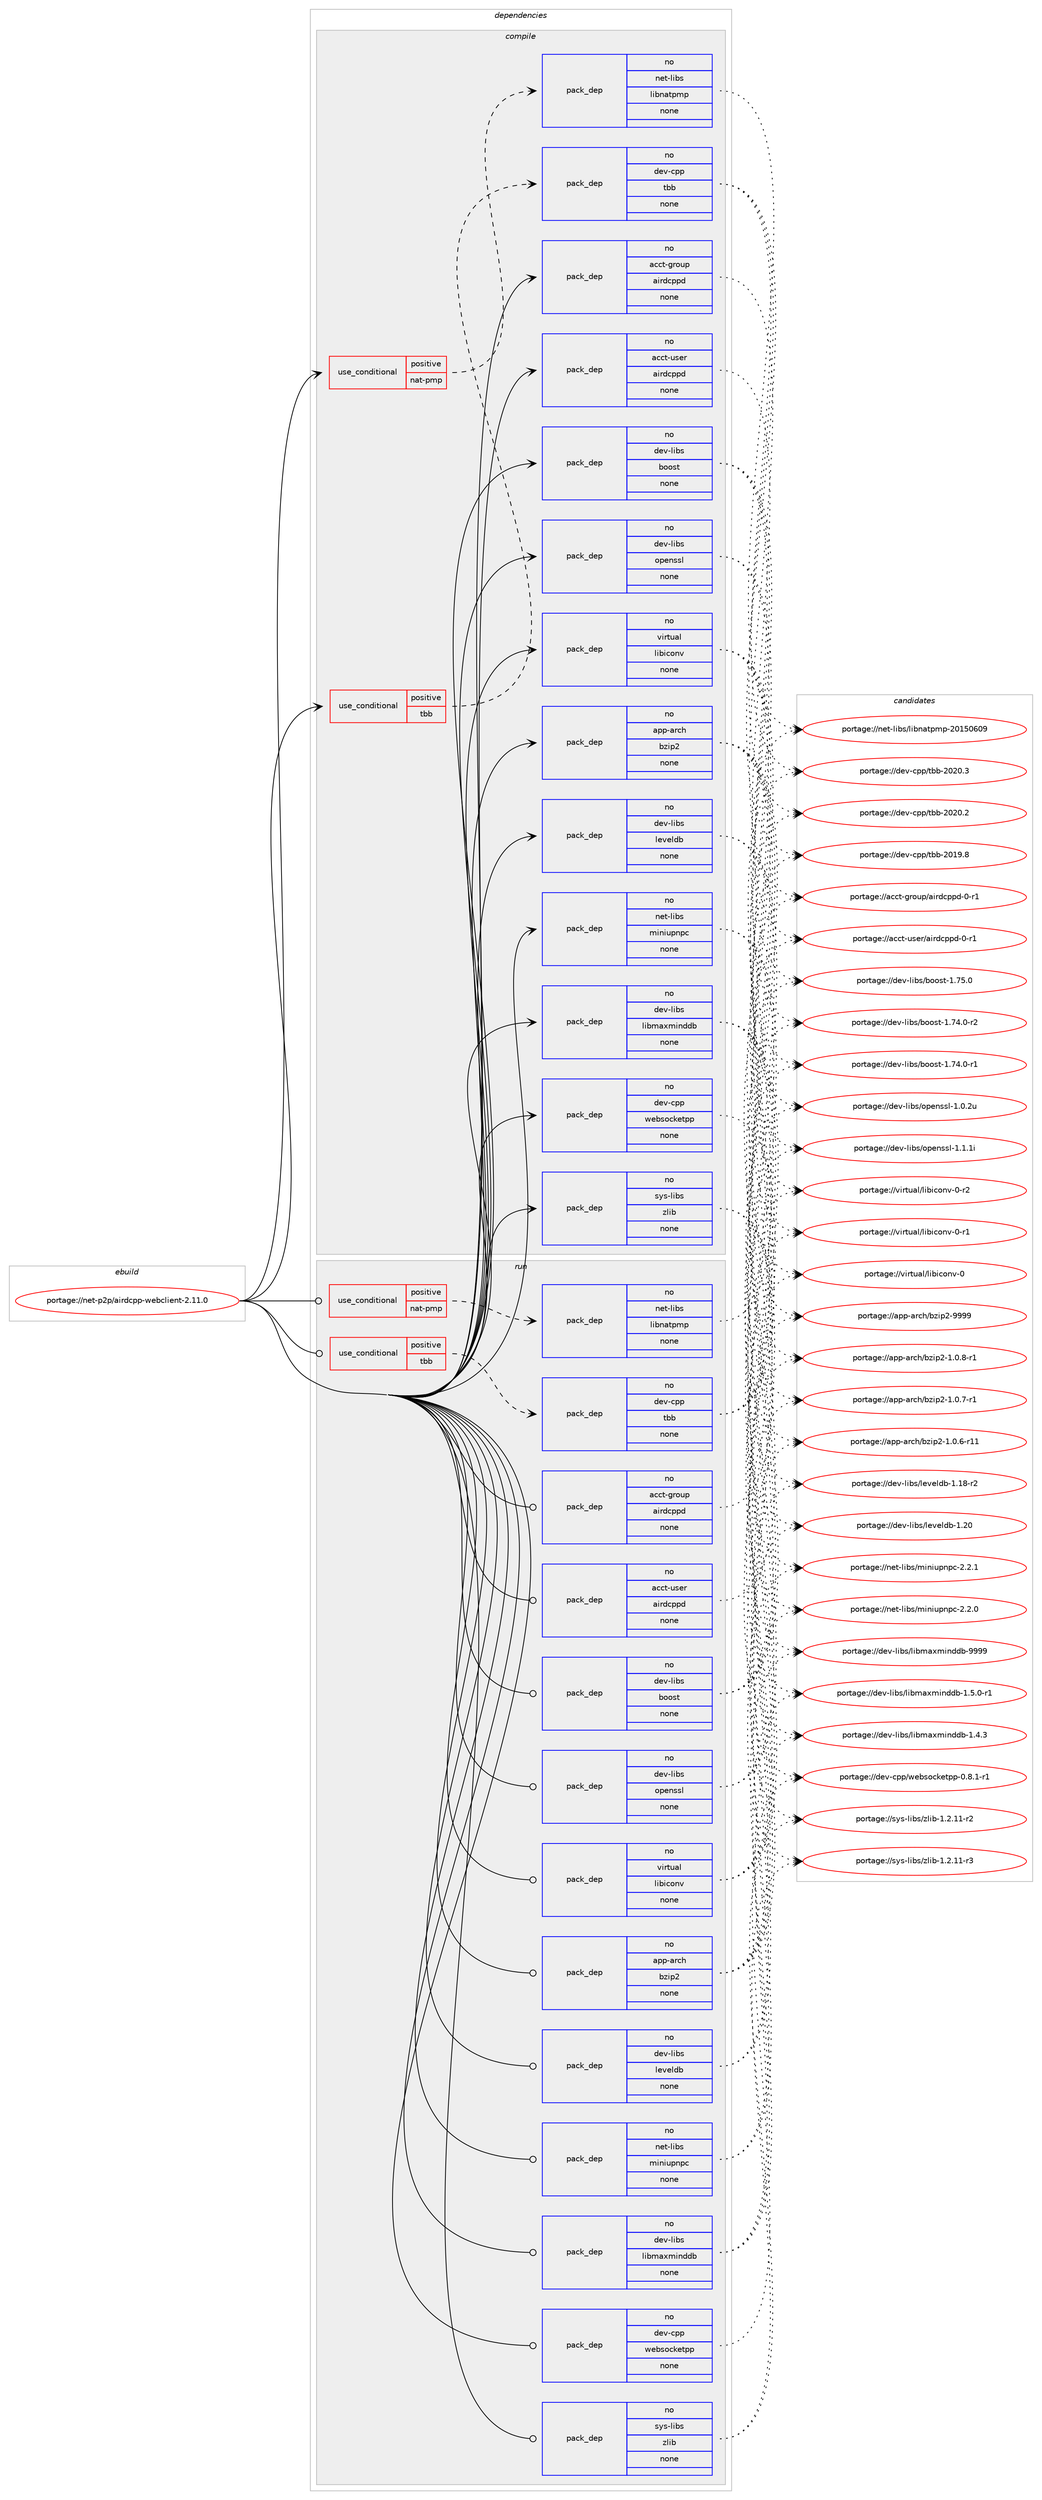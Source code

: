 digraph prolog {

# *************
# Graph options
# *************

newrank=true;
concentrate=true;
compound=true;
graph [rankdir=LR,fontname=Helvetica,fontsize=10,ranksep=1.5];#, ranksep=2.5, nodesep=0.2];
edge  [arrowhead=vee];
node  [fontname=Helvetica,fontsize=10];

# **********
# The ebuild
# **********

subgraph cluster_leftcol {
color=gray;
rank=same;
label=<<i>ebuild</i>>;
id [label="portage://net-p2p/airdcpp-webclient-2.11.0", color=red, width=4, href="../net-p2p/airdcpp-webclient-2.11.0.svg"];
}

# ****************
# The dependencies
# ****************

subgraph cluster_midcol {
color=gray;
label=<<i>dependencies</i>>;
subgraph cluster_compile {
fillcolor="#eeeeee";
style=filled;
label=<<i>compile</i>>;
subgraph cond3184 {
dependency11014 [label=<<TABLE BORDER="0" CELLBORDER="1" CELLSPACING="0" CELLPADDING="4"><TR><TD ROWSPAN="3" CELLPADDING="10">use_conditional</TD></TR><TR><TD>positive</TD></TR><TR><TD>nat-pmp</TD></TR></TABLE>>, shape=none, color=red];
subgraph pack7729 {
dependency11015 [label=<<TABLE BORDER="0" CELLBORDER="1" CELLSPACING="0" CELLPADDING="4" WIDTH="220"><TR><TD ROWSPAN="6" CELLPADDING="30">pack_dep</TD></TR><TR><TD WIDTH="110">no</TD></TR><TR><TD>net-libs</TD></TR><TR><TD>libnatpmp</TD></TR><TR><TD>none</TD></TR><TR><TD></TD></TR></TABLE>>, shape=none, color=blue];
}
dependency11014:e -> dependency11015:w [weight=20,style="dashed",arrowhead="vee"];
}
id:e -> dependency11014:w [weight=20,style="solid",arrowhead="vee"];
subgraph cond3185 {
dependency11016 [label=<<TABLE BORDER="0" CELLBORDER="1" CELLSPACING="0" CELLPADDING="4"><TR><TD ROWSPAN="3" CELLPADDING="10">use_conditional</TD></TR><TR><TD>positive</TD></TR><TR><TD>tbb</TD></TR></TABLE>>, shape=none, color=red];
subgraph pack7730 {
dependency11017 [label=<<TABLE BORDER="0" CELLBORDER="1" CELLSPACING="0" CELLPADDING="4" WIDTH="220"><TR><TD ROWSPAN="6" CELLPADDING="30">pack_dep</TD></TR><TR><TD WIDTH="110">no</TD></TR><TR><TD>dev-cpp</TD></TR><TR><TD>tbb</TD></TR><TR><TD>none</TD></TR><TR><TD></TD></TR></TABLE>>, shape=none, color=blue];
}
dependency11016:e -> dependency11017:w [weight=20,style="dashed",arrowhead="vee"];
}
id:e -> dependency11016:w [weight=20,style="solid",arrowhead="vee"];
subgraph pack7731 {
dependency11018 [label=<<TABLE BORDER="0" CELLBORDER="1" CELLSPACING="0" CELLPADDING="4" WIDTH="220"><TR><TD ROWSPAN="6" CELLPADDING="30">pack_dep</TD></TR><TR><TD WIDTH="110">no</TD></TR><TR><TD>acct-group</TD></TR><TR><TD>airdcppd</TD></TR><TR><TD>none</TD></TR><TR><TD></TD></TR></TABLE>>, shape=none, color=blue];
}
id:e -> dependency11018:w [weight=20,style="solid",arrowhead="vee"];
subgraph pack7732 {
dependency11019 [label=<<TABLE BORDER="0" CELLBORDER="1" CELLSPACING="0" CELLPADDING="4" WIDTH="220"><TR><TD ROWSPAN="6" CELLPADDING="30">pack_dep</TD></TR><TR><TD WIDTH="110">no</TD></TR><TR><TD>acct-user</TD></TR><TR><TD>airdcppd</TD></TR><TR><TD>none</TD></TR><TR><TD></TD></TR></TABLE>>, shape=none, color=blue];
}
id:e -> dependency11019:w [weight=20,style="solid",arrowhead="vee"];
subgraph pack7733 {
dependency11020 [label=<<TABLE BORDER="0" CELLBORDER="1" CELLSPACING="0" CELLPADDING="4" WIDTH="220"><TR><TD ROWSPAN="6" CELLPADDING="30">pack_dep</TD></TR><TR><TD WIDTH="110">no</TD></TR><TR><TD>app-arch</TD></TR><TR><TD>bzip2</TD></TR><TR><TD>none</TD></TR><TR><TD></TD></TR></TABLE>>, shape=none, color=blue];
}
id:e -> dependency11020:w [weight=20,style="solid",arrowhead="vee"];
subgraph pack7734 {
dependency11021 [label=<<TABLE BORDER="0" CELLBORDER="1" CELLSPACING="0" CELLPADDING="4" WIDTH="220"><TR><TD ROWSPAN="6" CELLPADDING="30">pack_dep</TD></TR><TR><TD WIDTH="110">no</TD></TR><TR><TD>dev-cpp</TD></TR><TR><TD>websocketpp</TD></TR><TR><TD>none</TD></TR><TR><TD></TD></TR></TABLE>>, shape=none, color=blue];
}
id:e -> dependency11021:w [weight=20,style="solid",arrowhead="vee"];
subgraph pack7735 {
dependency11022 [label=<<TABLE BORDER="0" CELLBORDER="1" CELLSPACING="0" CELLPADDING="4" WIDTH="220"><TR><TD ROWSPAN="6" CELLPADDING="30">pack_dep</TD></TR><TR><TD WIDTH="110">no</TD></TR><TR><TD>dev-libs</TD></TR><TR><TD>boost</TD></TR><TR><TD>none</TD></TR><TR><TD></TD></TR></TABLE>>, shape=none, color=blue];
}
id:e -> dependency11022:w [weight=20,style="solid",arrowhead="vee"];
subgraph pack7736 {
dependency11023 [label=<<TABLE BORDER="0" CELLBORDER="1" CELLSPACING="0" CELLPADDING="4" WIDTH="220"><TR><TD ROWSPAN="6" CELLPADDING="30">pack_dep</TD></TR><TR><TD WIDTH="110">no</TD></TR><TR><TD>dev-libs</TD></TR><TR><TD>leveldb</TD></TR><TR><TD>none</TD></TR><TR><TD></TD></TR></TABLE>>, shape=none, color=blue];
}
id:e -> dependency11023:w [weight=20,style="solid",arrowhead="vee"];
subgraph pack7737 {
dependency11024 [label=<<TABLE BORDER="0" CELLBORDER="1" CELLSPACING="0" CELLPADDING="4" WIDTH="220"><TR><TD ROWSPAN="6" CELLPADDING="30">pack_dep</TD></TR><TR><TD WIDTH="110">no</TD></TR><TR><TD>dev-libs</TD></TR><TR><TD>libmaxminddb</TD></TR><TR><TD>none</TD></TR><TR><TD></TD></TR></TABLE>>, shape=none, color=blue];
}
id:e -> dependency11024:w [weight=20,style="solid",arrowhead="vee"];
subgraph pack7738 {
dependency11025 [label=<<TABLE BORDER="0" CELLBORDER="1" CELLSPACING="0" CELLPADDING="4" WIDTH="220"><TR><TD ROWSPAN="6" CELLPADDING="30">pack_dep</TD></TR><TR><TD WIDTH="110">no</TD></TR><TR><TD>dev-libs</TD></TR><TR><TD>openssl</TD></TR><TR><TD>none</TD></TR><TR><TD></TD></TR></TABLE>>, shape=none, color=blue];
}
id:e -> dependency11025:w [weight=20,style="solid",arrowhead="vee"];
subgraph pack7739 {
dependency11026 [label=<<TABLE BORDER="0" CELLBORDER="1" CELLSPACING="0" CELLPADDING="4" WIDTH="220"><TR><TD ROWSPAN="6" CELLPADDING="30">pack_dep</TD></TR><TR><TD WIDTH="110">no</TD></TR><TR><TD>net-libs</TD></TR><TR><TD>miniupnpc</TD></TR><TR><TD>none</TD></TR><TR><TD></TD></TR></TABLE>>, shape=none, color=blue];
}
id:e -> dependency11026:w [weight=20,style="solid",arrowhead="vee"];
subgraph pack7740 {
dependency11027 [label=<<TABLE BORDER="0" CELLBORDER="1" CELLSPACING="0" CELLPADDING="4" WIDTH="220"><TR><TD ROWSPAN="6" CELLPADDING="30">pack_dep</TD></TR><TR><TD WIDTH="110">no</TD></TR><TR><TD>sys-libs</TD></TR><TR><TD>zlib</TD></TR><TR><TD>none</TD></TR><TR><TD></TD></TR></TABLE>>, shape=none, color=blue];
}
id:e -> dependency11027:w [weight=20,style="solid",arrowhead="vee"];
subgraph pack7741 {
dependency11028 [label=<<TABLE BORDER="0" CELLBORDER="1" CELLSPACING="0" CELLPADDING="4" WIDTH="220"><TR><TD ROWSPAN="6" CELLPADDING="30">pack_dep</TD></TR><TR><TD WIDTH="110">no</TD></TR><TR><TD>virtual</TD></TR><TR><TD>libiconv</TD></TR><TR><TD>none</TD></TR><TR><TD></TD></TR></TABLE>>, shape=none, color=blue];
}
id:e -> dependency11028:w [weight=20,style="solid",arrowhead="vee"];
}
subgraph cluster_compileandrun {
fillcolor="#eeeeee";
style=filled;
label=<<i>compile and run</i>>;
}
subgraph cluster_run {
fillcolor="#eeeeee";
style=filled;
label=<<i>run</i>>;
subgraph cond3186 {
dependency11029 [label=<<TABLE BORDER="0" CELLBORDER="1" CELLSPACING="0" CELLPADDING="4"><TR><TD ROWSPAN="3" CELLPADDING="10">use_conditional</TD></TR><TR><TD>positive</TD></TR><TR><TD>nat-pmp</TD></TR></TABLE>>, shape=none, color=red];
subgraph pack7742 {
dependency11030 [label=<<TABLE BORDER="0" CELLBORDER="1" CELLSPACING="0" CELLPADDING="4" WIDTH="220"><TR><TD ROWSPAN="6" CELLPADDING="30">pack_dep</TD></TR><TR><TD WIDTH="110">no</TD></TR><TR><TD>net-libs</TD></TR><TR><TD>libnatpmp</TD></TR><TR><TD>none</TD></TR><TR><TD></TD></TR></TABLE>>, shape=none, color=blue];
}
dependency11029:e -> dependency11030:w [weight=20,style="dashed",arrowhead="vee"];
}
id:e -> dependency11029:w [weight=20,style="solid",arrowhead="odot"];
subgraph cond3187 {
dependency11031 [label=<<TABLE BORDER="0" CELLBORDER="1" CELLSPACING="0" CELLPADDING="4"><TR><TD ROWSPAN="3" CELLPADDING="10">use_conditional</TD></TR><TR><TD>positive</TD></TR><TR><TD>tbb</TD></TR></TABLE>>, shape=none, color=red];
subgraph pack7743 {
dependency11032 [label=<<TABLE BORDER="0" CELLBORDER="1" CELLSPACING="0" CELLPADDING="4" WIDTH="220"><TR><TD ROWSPAN="6" CELLPADDING="30">pack_dep</TD></TR><TR><TD WIDTH="110">no</TD></TR><TR><TD>dev-cpp</TD></TR><TR><TD>tbb</TD></TR><TR><TD>none</TD></TR><TR><TD></TD></TR></TABLE>>, shape=none, color=blue];
}
dependency11031:e -> dependency11032:w [weight=20,style="dashed",arrowhead="vee"];
}
id:e -> dependency11031:w [weight=20,style="solid",arrowhead="odot"];
subgraph pack7744 {
dependency11033 [label=<<TABLE BORDER="0" CELLBORDER="1" CELLSPACING="0" CELLPADDING="4" WIDTH="220"><TR><TD ROWSPAN="6" CELLPADDING="30">pack_dep</TD></TR><TR><TD WIDTH="110">no</TD></TR><TR><TD>acct-group</TD></TR><TR><TD>airdcppd</TD></TR><TR><TD>none</TD></TR><TR><TD></TD></TR></TABLE>>, shape=none, color=blue];
}
id:e -> dependency11033:w [weight=20,style="solid",arrowhead="odot"];
subgraph pack7745 {
dependency11034 [label=<<TABLE BORDER="0" CELLBORDER="1" CELLSPACING="0" CELLPADDING="4" WIDTH="220"><TR><TD ROWSPAN="6" CELLPADDING="30">pack_dep</TD></TR><TR><TD WIDTH="110">no</TD></TR><TR><TD>acct-user</TD></TR><TR><TD>airdcppd</TD></TR><TR><TD>none</TD></TR><TR><TD></TD></TR></TABLE>>, shape=none, color=blue];
}
id:e -> dependency11034:w [weight=20,style="solid",arrowhead="odot"];
subgraph pack7746 {
dependency11035 [label=<<TABLE BORDER="0" CELLBORDER="1" CELLSPACING="0" CELLPADDING="4" WIDTH="220"><TR><TD ROWSPAN="6" CELLPADDING="30">pack_dep</TD></TR><TR><TD WIDTH="110">no</TD></TR><TR><TD>app-arch</TD></TR><TR><TD>bzip2</TD></TR><TR><TD>none</TD></TR><TR><TD></TD></TR></TABLE>>, shape=none, color=blue];
}
id:e -> dependency11035:w [weight=20,style="solid",arrowhead="odot"];
subgraph pack7747 {
dependency11036 [label=<<TABLE BORDER="0" CELLBORDER="1" CELLSPACING="0" CELLPADDING="4" WIDTH="220"><TR><TD ROWSPAN="6" CELLPADDING="30">pack_dep</TD></TR><TR><TD WIDTH="110">no</TD></TR><TR><TD>dev-cpp</TD></TR><TR><TD>websocketpp</TD></TR><TR><TD>none</TD></TR><TR><TD></TD></TR></TABLE>>, shape=none, color=blue];
}
id:e -> dependency11036:w [weight=20,style="solid",arrowhead="odot"];
subgraph pack7748 {
dependency11037 [label=<<TABLE BORDER="0" CELLBORDER="1" CELLSPACING="0" CELLPADDING="4" WIDTH="220"><TR><TD ROWSPAN="6" CELLPADDING="30">pack_dep</TD></TR><TR><TD WIDTH="110">no</TD></TR><TR><TD>dev-libs</TD></TR><TR><TD>boost</TD></TR><TR><TD>none</TD></TR><TR><TD></TD></TR></TABLE>>, shape=none, color=blue];
}
id:e -> dependency11037:w [weight=20,style="solid",arrowhead="odot"];
subgraph pack7749 {
dependency11038 [label=<<TABLE BORDER="0" CELLBORDER="1" CELLSPACING="0" CELLPADDING="4" WIDTH="220"><TR><TD ROWSPAN="6" CELLPADDING="30">pack_dep</TD></TR><TR><TD WIDTH="110">no</TD></TR><TR><TD>dev-libs</TD></TR><TR><TD>leveldb</TD></TR><TR><TD>none</TD></TR><TR><TD></TD></TR></TABLE>>, shape=none, color=blue];
}
id:e -> dependency11038:w [weight=20,style="solid",arrowhead="odot"];
subgraph pack7750 {
dependency11039 [label=<<TABLE BORDER="0" CELLBORDER="1" CELLSPACING="0" CELLPADDING="4" WIDTH="220"><TR><TD ROWSPAN="6" CELLPADDING="30">pack_dep</TD></TR><TR><TD WIDTH="110">no</TD></TR><TR><TD>dev-libs</TD></TR><TR><TD>libmaxminddb</TD></TR><TR><TD>none</TD></TR><TR><TD></TD></TR></TABLE>>, shape=none, color=blue];
}
id:e -> dependency11039:w [weight=20,style="solid",arrowhead="odot"];
subgraph pack7751 {
dependency11040 [label=<<TABLE BORDER="0" CELLBORDER="1" CELLSPACING="0" CELLPADDING="4" WIDTH="220"><TR><TD ROWSPAN="6" CELLPADDING="30">pack_dep</TD></TR><TR><TD WIDTH="110">no</TD></TR><TR><TD>dev-libs</TD></TR><TR><TD>openssl</TD></TR><TR><TD>none</TD></TR><TR><TD></TD></TR></TABLE>>, shape=none, color=blue];
}
id:e -> dependency11040:w [weight=20,style="solid",arrowhead="odot"];
subgraph pack7752 {
dependency11041 [label=<<TABLE BORDER="0" CELLBORDER="1" CELLSPACING="0" CELLPADDING="4" WIDTH="220"><TR><TD ROWSPAN="6" CELLPADDING="30">pack_dep</TD></TR><TR><TD WIDTH="110">no</TD></TR><TR><TD>net-libs</TD></TR><TR><TD>miniupnpc</TD></TR><TR><TD>none</TD></TR><TR><TD></TD></TR></TABLE>>, shape=none, color=blue];
}
id:e -> dependency11041:w [weight=20,style="solid",arrowhead="odot"];
subgraph pack7753 {
dependency11042 [label=<<TABLE BORDER="0" CELLBORDER="1" CELLSPACING="0" CELLPADDING="4" WIDTH="220"><TR><TD ROWSPAN="6" CELLPADDING="30">pack_dep</TD></TR><TR><TD WIDTH="110">no</TD></TR><TR><TD>sys-libs</TD></TR><TR><TD>zlib</TD></TR><TR><TD>none</TD></TR><TR><TD></TD></TR></TABLE>>, shape=none, color=blue];
}
id:e -> dependency11042:w [weight=20,style="solid",arrowhead="odot"];
subgraph pack7754 {
dependency11043 [label=<<TABLE BORDER="0" CELLBORDER="1" CELLSPACING="0" CELLPADDING="4" WIDTH="220"><TR><TD ROWSPAN="6" CELLPADDING="30">pack_dep</TD></TR><TR><TD WIDTH="110">no</TD></TR><TR><TD>virtual</TD></TR><TR><TD>libiconv</TD></TR><TR><TD>none</TD></TR><TR><TD></TD></TR></TABLE>>, shape=none, color=blue];
}
id:e -> dependency11043:w [weight=20,style="solid",arrowhead="odot"];
}
}

# **************
# The candidates
# **************

subgraph cluster_choices {
rank=same;
color=gray;
label=<<i>candidates</i>>;

subgraph choice7729 {
color=black;
nodesep=1;
choice1101011164510810598115471081059811097116112109112455048495348544857 [label="portage://net-libs/libnatpmp-20150609", color=red, width=4,href="../net-libs/libnatpmp-20150609.svg"];
dependency11015:e -> choice1101011164510810598115471081059811097116112109112455048495348544857:w [style=dotted,weight="100"];
}
subgraph choice7730 {
color=black;
nodesep=1;
choice100101118459911211247116989845504850484651 [label="portage://dev-cpp/tbb-2020.3", color=red, width=4,href="../dev-cpp/tbb-2020.3.svg"];
choice100101118459911211247116989845504850484650 [label="portage://dev-cpp/tbb-2020.2", color=red, width=4,href="../dev-cpp/tbb-2020.2.svg"];
choice100101118459911211247116989845504849574656 [label="portage://dev-cpp/tbb-2019.8", color=red, width=4,href="../dev-cpp/tbb-2019.8.svg"];
dependency11017:e -> choice100101118459911211247116989845504850484651:w [style=dotted,weight="100"];
dependency11017:e -> choice100101118459911211247116989845504850484650:w [style=dotted,weight="100"];
dependency11017:e -> choice100101118459911211247116989845504849574656:w [style=dotted,weight="100"];
}
subgraph choice7731 {
color=black;
nodesep=1;
choice9799991164510311411111711247971051141009911211210045484511449 [label="portage://acct-group/airdcppd-0-r1", color=red, width=4,href="../acct-group/airdcppd-0-r1.svg"];
dependency11018:e -> choice9799991164510311411111711247971051141009911211210045484511449:w [style=dotted,weight="100"];
}
subgraph choice7732 {
color=black;
nodesep=1;
choice9799991164511711510111447971051141009911211210045484511449 [label="portage://acct-user/airdcppd-0-r1", color=red, width=4,href="../acct-user/airdcppd-0-r1.svg"];
dependency11019:e -> choice9799991164511711510111447971051141009911211210045484511449:w [style=dotted,weight="100"];
}
subgraph choice7733 {
color=black;
nodesep=1;
choice971121124597114991044798122105112504557575757 [label="portage://app-arch/bzip2-9999", color=red, width=4,href="../app-arch/bzip2-9999.svg"];
choice971121124597114991044798122105112504549464846564511449 [label="portage://app-arch/bzip2-1.0.8-r1", color=red, width=4,href="../app-arch/bzip2-1.0.8-r1.svg"];
choice971121124597114991044798122105112504549464846554511449 [label="portage://app-arch/bzip2-1.0.7-r1", color=red, width=4,href="../app-arch/bzip2-1.0.7-r1.svg"];
choice97112112459711499104479812210511250454946484654451144949 [label="portage://app-arch/bzip2-1.0.6-r11", color=red, width=4,href="../app-arch/bzip2-1.0.6-r11.svg"];
dependency11020:e -> choice971121124597114991044798122105112504557575757:w [style=dotted,weight="100"];
dependency11020:e -> choice971121124597114991044798122105112504549464846564511449:w [style=dotted,weight="100"];
dependency11020:e -> choice971121124597114991044798122105112504549464846554511449:w [style=dotted,weight="100"];
dependency11020:e -> choice97112112459711499104479812210511250454946484654451144949:w [style=dotted,weight="100"];
}
subgraph choice7734 {
color=black;
nodesep=1;
choice10010111845991121124711910198115111991071011161121124548465646494511449 [label="portage://dev-cpp/websocketpp-0.8.1-r1", color=red, width=4,href="../dev-cpp/websocketpp-0.8.1-r1.svg"];
dependency11021:e -> choice10010111845991121124711910198115111991071011161121124548465646494511449:w [style=dotted,weight="100"];
}
subgraph choice7735 {
color=black;
nodesep=1;
choice1001011184510810598115479811111111511645494655534648 [label="portage://dev-libs/boost-1.75.0", color=red, width=4,href="../dev-libs/boost-1.75.0.svg"];
choice10010111845108105981154798111111115116454946555246484511450 [label="portage://dev-libs/boost-1.74.0-r2", color=red, width=4,href="../dev-libs/boost-1.74.0-r2.svg"];
choice10010111845108105981154798111111115116454946555246484511449 [label="portage://dev-libs/boost-1.74.0-r1", color=red, width=4,href="../dev-libs/boost-1.74.0-r1.svg"];
dependency11022:e -> choice1001011184510810598115479811111111511645494655534648:w [style=dotted,weight="100"];
dependency11022:e -> choice10010111845108105981154798111111115116454946555246484511450:w [style=dotted,weight="100"];
dependency11022:e -> choice10010111845108105981154798111111115116454946555246484511449:w [style=dotted,weight="100"];
}
subgraph choice7736 {
color=black;
nodesep=1;
choice100101118451081059811547108101118101108100984549465048 [label="portage://dev-libs/leveldb-1.20", color=red, width=4,href="../dev-libs/leveldb-1.20.svg"];
choice1001011184510810598115471081011181011081009845494649564511450 [label="portage://dev-libs/leveldb-1.18-r2", color=red, width=4,href="../dev-libs/leveldb-1.18-r2.svg"];
dependency11023:e -> choice100101118451081059811547108101118101108100984549465048:w [style=dotted,weight="100"];
dependency11023:e -> choice1001011184510810598115471081011181011081009845494649564511450:w [style=dotted,weight="100"];
}
subgraph choice7737 {
color=black;
nodesep=1;
choice1001011184510810598115471081059810997120109105110100100984557575757 [label="portage://dev-libs/libmaxminddb-9999", color=red, width=4,href="../dev-libs/libmaxminddb-9999.svg"];
choice1001011184510810598115471081059810997120109105110100100984549465346484511449 [label="portage://dev-libs/libmaxminddb-1.5.0-r1", color=red, width=4,href="../dev-libs/libmaxminddb-1.5.0-r1.svg"];
choice100101118451081059811547108105981099712010910511010010098454946524651 [label="portage://dev-libs/libmaxminddb-1.4.3", color=red, width=4,href="../dev-libs/libmaxminddb-1.4.3.svg"];
dependency11024:e -> choice1001011184510810598115471081059810997120109105110100100984557575757:w [style=dotted,weight="100"];
dependency11024:e -> choice1001011184510810598115471081059810997120109105110100100984549465346484511449:w [style=dotted,weight="100"];
dependency11024:e -> choice100101118451081059811547108105981099712010910511010010098454946524651:w [style=dotted,weight="100"];
}
subgraph choice7738 {
color=black;
nodesep=1;
choice100101118451081059811547111112101110115115108454946494649105 [label="portage://dev-libs/openssl-1.1.1i", color=red, width=4,href="../dev-libs/openssl-1.1.1i.svg"];
choice100101118451081059811547111112101110115115108454946484650117 [label="portage://dev-libs/openssl-1.0.2u", color=red, width=4,href="../dev-libs/openssl-1.0.2u.svg"];
dependency11025:e -> choice100101118451081059811547111112101110115115108454946494649105:w [style=dotted,weight="100"];
dependency11025:e -> choice100101118451081059811547111112101110115115108454946484650117:w [style=dotted,weight="100"];
}
subgraph choice7739 {
color=black;
nodesep=1;
choice11010111645108105981154710910511010511711211011299455046504649 [label="portage://net-libs/miniupnpc-2.2.1", color=red, width=4,href="../net-libs/miniupnpc-2.2.1.svg"];
choice11010111645108105981154710910511010511711211011299455046504648 [label="portage://net-libs/miniupnpc-2.2.0", color=red, width=4,href="../net-libs/miniupnpc-2.2.0.svg"];
dependency11026:e -> choice11010111645108105981154710910511010511711211011299455046504649:w [style=dotted,weight="100"];
dependency11026:e -> choice11010111645108105981154710910511010511711211011299455046504648:w [style=dotted,weight="100"];
}
subgraph choice7740 {
color=black;
nodesep=1;
choice11512111545108105981154712210810598454946504649494511451 [label="portage://sys-libs/zlib-1.2.11-r3", color=red, width=4,href="../sys-libs/zlib-1.2.11-r3.svg"];
choice11512111545108105981154712210810598454946504649494511450 [label="portage://sys-libs/zlib-1.2.11-r2", color=red, width=4,href="../sys-libs/zlib-1.2.11-r2.svg"];
dependency11027:e -> choice11512111545108105981154712210810598454946504649494511451:w [style=dotted,weight="100"];
dependency11027:e -> choice11512111545108105981154712210810598454946504649494511450:w [style=dotted,weight="100"];
}
subgraph choice7741 {
color=black;
nodesep=1;
choice1181051141161179710847108105981059911111011845484511450 [label="portage://virtual/libiconv-0-r2", color=red, width=4,href="../virtual/libiconv-0-r2.svg"];
choice1181051141161179710847108105981059911111011845484511449 [label="portage://virtual/libiconv-0-r1", color=red, width=4,href="../virtual/libiconv-0-r1.svg"];
choice118105114116117971084710810598105991111101184548 [label="portage://virtual/libiconv-0", color=red, width=4,href="../virtual/libiconv-0.svg"];
dependency11028:e -> choice1181051141161179710847108105981059911111011845484511450:w [style=dotted,weight="100"];
dependency11028:e -> choice1181051141161179710847108105981059911111011845484511449:w [style=dotted,weight="100"];
dependency11028:e -> choice118105114116117971084710810598105991111101184548:w [style=dotted,weight="100"];
}
subgraph choice7742 {
color=black;
nodesep=1;
choice1101011164510810598115471081059811097116112109112455048495348544857 [label="portage://net-libs/libnatpmp-20150609", color=red, width=4,href="../net-libs/libnatpmp-20150609.svg"];
dependency11030:e -> choice1101011164510810598115471081059811097116112109112455048495348544857:w [style=dotted,weight="100"];
}
subgraph choice7743 {
color=black;
nodesep=1;
choice100101118459911211247116989845504850484651 [label="portage://dev-cpp/tbb-2020.3", color=red, width=4,href="../dev-cpp/tbb-2020.3.svg"];
choice100101118459911211247116989845504850484650 [label="portage://dev-cpp/tbb-2020.2", color=red, width=4,href="../dev-cpp/tbb-2020.2.svg"];
choice100101118459911211247116989845504849574656 [label="portage://dev-cpp/tbb-2019.8", color=red, width=4,href="../dev-cpp/tbb-2019.8.svg"];
dependency11032:e -> choice100101118459911211247116989845504850484651:w [style=dotted,weight="100"];
dependency11032:e -> choice100101118459911211247116989845504850484650:w [style=dotted,weight="100"];
dependency11032:e -> choice100101118459911211247116989845504849574656:w [style=dotted,weight="100"];
}
subgraph choice7744 {
color=black;
nodesep=1;
choice9799991164510311411111711247971051141009911211210045484511449 [label="portage://acct-group/airdcppd-0-r1", color=red, width=4,href="../acct-group/airdcppd-0-r1.svg"];
dependency11033:e -> choice9799991164510311411111711247971051141009911211210045484511449:w [style=dotted,weight="100"];
}
subgraph choice7745 {
color=black;
nodesep=1;
choice9799991164511711510111447971051141009911211210045484511449 [label="portage://acct-user/airdcppd-0-r1", color=red, width=4,href="../acct-user/airdcppd-0-r1.svg"];
dependency11034:e -> choice9799991164511711510111447971051141009911211210045484511449:w [style=dotted,weight="100"];
}
subgraph choice7746 {
color=black;
nodesep=1;
choice971121124597114991044798122105112504557575757 [label="portage://app-arch/bzip2-9999", color=red, width=4,href="../app-arch/bzip2-9999.svg"];
choice971121124597114991044798122105112504549464846564511449 [label="portage://app-arch/bzip2-1.0.8-r1", color=red, width=4,href="../app-arch/bzip2-1.0.8-r1.svg"];
choice971121124597114991044798122105112504549464846554511449 [label="portage://app-arch/bzip2-1.0.7-r1", color=red, width=4,href="../app-arch/bzip2-1.0.7-r1.svg"];
choice97112112459711499104479812210511250454946484654451144949 [label="portage://app-arch/bzip2-1.0.6-r11", color=red, width=4,href="../app-arch/bzip2-1.0.6-r11.svg"];
dependency11035:e -> choice971121124597114991044798122105112504557575757:w [style=dotted,weight="100"];
dependency11035:e -> choice971121124597114991044798122105112504549464846564511449:w [style=dotted,weight="100"];
dependency11035:e -> choice971121124597114991044798122105112504549464846554511449:w [style=dotted,weight="100"];
dependency11035:e -> choice97112112459711499104479812210511250454946484654451144949:w [style=dotted,weight="100"];
}
subgraph choice7747 {
color=black;
nodesep=1;
choice10010111845991121124711910198115111991071011161121124548465646494511449 [label="portage://dev-cpp/websocketpp-0.8.1-r1", color=red, width=4,href="../dev-cpp/websocketpp-0.8.1-r1.svg"];
dependency11036:e -> choice10010111845991121124711910198115111991071011161121124548465646494511449:w [style=dotted,weight="100"];
}
subgraph choice7748 {
color=black;
nodesep=1;
choice1001011184510810598115479811111111511645494655534648 [label="portage://dev-libs/boost-1.75.0", color=red, width=4,href="../dev-libs/boost-1.75.0.svg"];
choice10010111845108105981154798111111115116454946555246484511450 [label="portage://dev-libs/boost-1.74.0-r2", color=red, width=4,href="../dev-libs/boost-1.74.0-r2.svg"];
choice10010111845108105981154798111111115116454946555246484511449 [label="portage://dev-libs/boost-1.74.0-r1", color=red, width=4,href="../dev-libs/boost-1.74.0-r1.svg"];
dependency11037:e -> choice1001011184510810598115479811111111511645494655534648:w [style=dotted,weight="100"];
dependency11037:e -> choice10010111845108105981154798111111115116454946555246484511450:w [style=dotted,weight="100"];
dependency11037:e -> choice10010111845108105981154798111111115116454946555246484511449:w [style=dotted,weight="100"];
}
subgraph choice7749 {
color=black;
nodesep=1;
choice100101118451081059811547108101118101108100984549465048 [label="portage://dev-libs/leveldb-1.20", color=red, width=4,href="../dev-libs/leveldb-1.20.svg"];
choice1001011184510810598115471081011181011081009845494649564511450 [label="portage://dev-libs/leveldb-1.18-r2", color=red, width=4,href="../dev-libs/leveldb-1.18-r2.svg"];
dependency11038:e -> choice100101118451081059811547108101118101108100984549465048:w [style=dotted,weight="100"];
dependency11038:e -> choice1001011184510810598115471081011181011081009845494649564511450:w [style=dotted,weight="100"];
}
subgraph choice7750 {
color=black;
nodesep=1;
choice1001011184510810598115471081059810997120109105110100100984557575757 [label="portage://dev-libs/libmaxminddb-9999", color=red, width=4,href="../dev-libs/libmaxminddb-9999.svg"];
choice1001011184510810598115471081059810997120109105110100100984549465346484511449 [label="portage://dev-libs/libmaxminddb-1.5.0-r1", color=red, width=4,href="../dev-libs/libmaxminddb-1.5.0-r1.svg"];
choice100101118451081059811547108105981099712010910511010010098454946524651 [label="portage://dev-libs/libmaxminddb-1.4.3", color=red, width=4,href="../dev-libs/libmaxminddb-1.4.3.svg"];
dependency11039:e -> choice1001011184510810598115471081059810997120109105110100100984557575757:w [style=dotted,weight="100"];
dependency11039:e -> choice1001011184510810598115471081059810997120109105110100100984549465346484511449:w [style=dotted,weight="100"];
dependency11039:e -> choice100101118451081059811547108105981099712010910511010010098454946524651:w [style=dotted,weight="100"];
}
subgraph choice7751 {
color=black;
nodesep=1;
choice100101118451081059811547111112101110115115108454946494649105 [label="portage://dev-libs/openssl-1.1.1i", color=red, width=4,href="../dev-libs/openssl-1.1.1i.svg"];
choice100101118451081059811547111112101110115115108454946484650117 [label="portage://dev-libs/openssl-1.0.2u", color=red, width=4,href="../dev-libs/openssl-1.0.2u.svg"];
dependency11040:e -> choice100101118451081059811547111112101110115115108454946494649105:w [style=dotted,weight="100"];
dependency11040:e -> choice100101118451081059811547111112101110115115108454946484650117:w [style=dotted,weight="100"];
}
subgraph choice7752 {
color=black;
nodesep=1;
choice11010111645108105981154710910511010511711211011299455046504649 [label="portage://net-libs/miniupnpc-2.2.1", color=red, width=4,href="../net-libs/miniupnpc-2.2.1.svg"];
choice11010111645108105981154710910511010511711211011299455046504648 [label="portage://net-libs/miniupnpc-2.2.0", color=red, width=4,href="../net-libs/miniupnpc-2.2.0.svg"];
dependency11041:e -> choice11010111645108105981154710910511010511711211011299455046504649:w [style=dotted,weight="100"];
dependency11041:e -> choice11010111645108105981154710910511010511711211011299455046504648:w [style=dotted,weight="100"];
}
subgraph choice7753 {
color=black;
nodesep=1;
choice11512111545108105981154712210810598454946504649494511451 [label="portage://sys-libs/zlib-1.2.11-r3", color=red, width=4,href="../sys-libs/zlib-1.2.11-r3.svg"];
choice11512111545108105981154712210810598454946504649494511450 [label="portage://sys-libs/zlib-1.2.11-r2", color=red, width=4,href="../sys-libs/zlib-1.2.11-r2.svg"];
dependency11042:e -> choice11512111545108105981154712210810598454946504649494511451:w [style=dotted,weight="100"];
dependency11042:e -> choice11512111545108105981154712210810598454946504649494511450:w [style=dotted,weight="100"];
}
subgraph choice7754 {
color=black;
nodesep=1;
choice1181051141161179710847108105981059911111011845484511450 [label="portage://virtual/libiconv-0-r2", color=red, width=4,href="../virtual/libiconv-0-r2.svg"];
choice1181051141161179710847108105981059911111011845484511449 [label="portage://virtual/libiconv-0-r1", color=red, width=4,href="../virtual/libiconv-0-r1.svg"];
choice118105114116117971084710810598105991111101184548 [label="portage://virtual/libiconv-0", color=red, width=4,href="../virtual/libiconv-0.svg"];
dependency11043:e -> choice1181051141161179710847108105981059911111011845484511450:w [style=dotted,weight="100"];
dependency11043:e -> choice1181051141161179710847108105981059911111011845484511449:w [style=dotted,weight="100"];
dependency11043:e -> choice118105114116117971084710810598105991111101184548:w [style=dotted,weight="100"];
}
}

}
